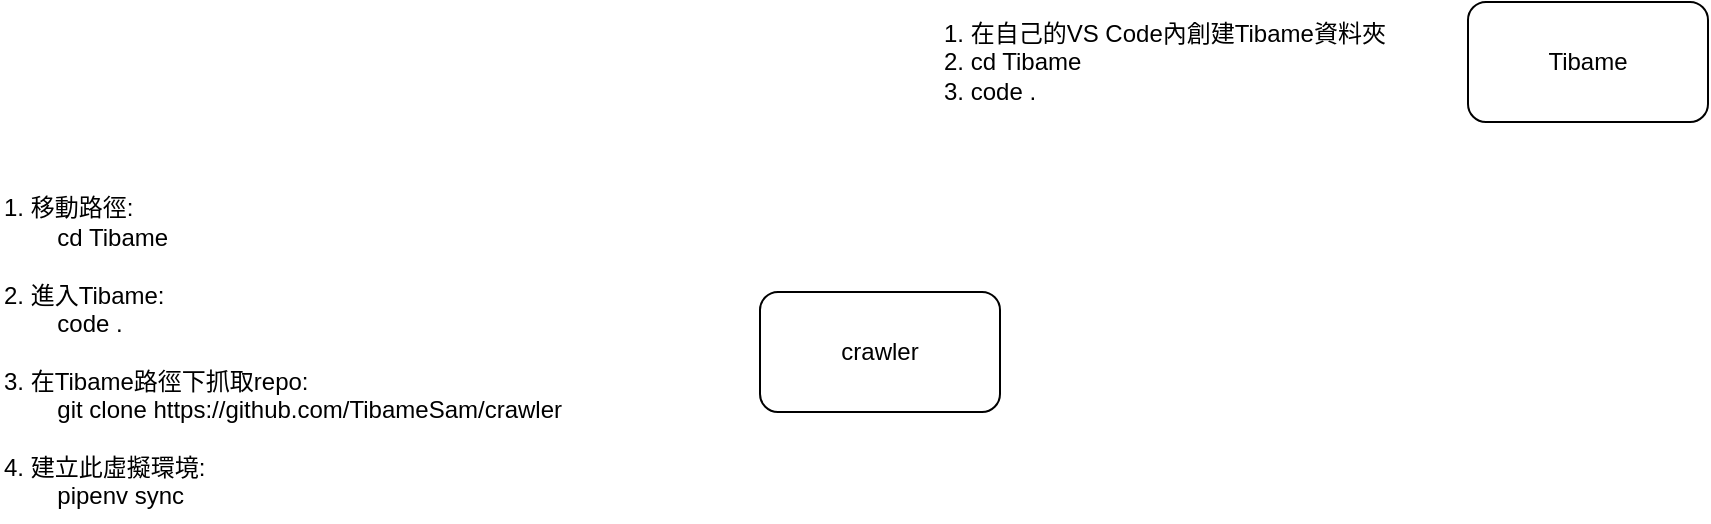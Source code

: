 <mxfile version="27.2.0">
  <diagram name="第 1 页" id="4IonkcLgdpNc1y5kF-Uf">
    <mxGraphModel dx="2253" dy="743" grid="1" gridSize="10" guides="1" tooltips="1" connect="1" arrows="1" fold="1" page="1" pageScale="1" pageWidth="827" pageHeight="1169" math="0" shadow="0">
      <root>
        <mxCell id="0" />
        <mxCell id="1" parent="0" />
        <mxCell id="vj-_aE5Fy5tXKld0EFDE-1" value="Tibame" style="rounded=1;whiteSpace=wrap;html=1;" parent="1" vertex="1">
          <mxGeometry x="354" y="150" width="120" height="60" as="geometry" />
        </mxCell>
        <mxCell id="OP8Zx7TZnXacYfXv5dEU-1" value="1. 在自己的VS Code內創建Tibame資料夾&lt;div&gt;2. cd Tibame&lt;/div&gt;&lt;div&gt;3. code .&lt;/div&gt;" style="text;html=1;align=left;verticalAlign=middle;resizable=0;points=[];autosize=1;strokeColor=none;fillColor=none;" vertex="1" parent="1">
          <mxGeometry x="90" y="150" width="240" height="60" as="geometry" />
        </mxCell>
        <mxCell id="OP8Zx7TZnXacYfXv5dEU-3" value="&lt;div&gt;1. 移動路徑: &lt;br&gt;&lt;span style=&quot;white-space: pre;&quot;&gt;&#x9;&lt;/span&gt;cd Tibame&lt;br&gt;&lt;br&gt;&lt;/div&gt;&lt;div&gt;2. 進入Tibame: &lt;br&gt;&lt;span style=&quot;white-space: pre;&quot;&gt;&#x9;&lt;/span&gt;code .&lt;br&gt;&lt;br&gt;&lt;/div&gt;&lt;div&gt;3. 在Tibame路徑下抓取repo:&amp;nbsp;&lt;br&gt;&lt;span style=&quot;background-color: transparent; color: light-dark(rgb(0, 0, 0), rgb(255, 255, 255));&quot;&gt;&lt;span style=&quot;white-space: pre;&quot;&gt;&#x9;&lt;/span&gt;git clone https://github.com/TibameSam/crawler&lt;br&gt;&lt;br&gt;&lt;/span&gt;&lt;/div&gt;&lt;div&gt;4. 建立此虛擬環境: &lt;br&gt;&lt;span style=&quot;white-space: pre;&quot;&gt;&#x9;&lt;/span&gt;pipenv sync&amp;nbsp;&lt;/div&gt;" style="text;html=1;align=left;verticalAlign=middle;resizable=0;points=[];autosize=1;strokeColor=none;fillColor=none;" vertex="1" parent="1">
          <mxGeometry x="-380" y="240" width="300" height="170" as="geometry" />
        </mxCell>
        <mxCell id="OP8Zx7TZnXacYfXv5dEU-4" value="crawler" style="rounded=1;whiteSpace=wrap;html=1;" vertex="1" parent="1">
          <mxGeometry y="295" width="120" height="60" as="geometry" />
        </mxCell>
      </root>
    </mxGraphModel>
  </diagram>
</mxfile>
